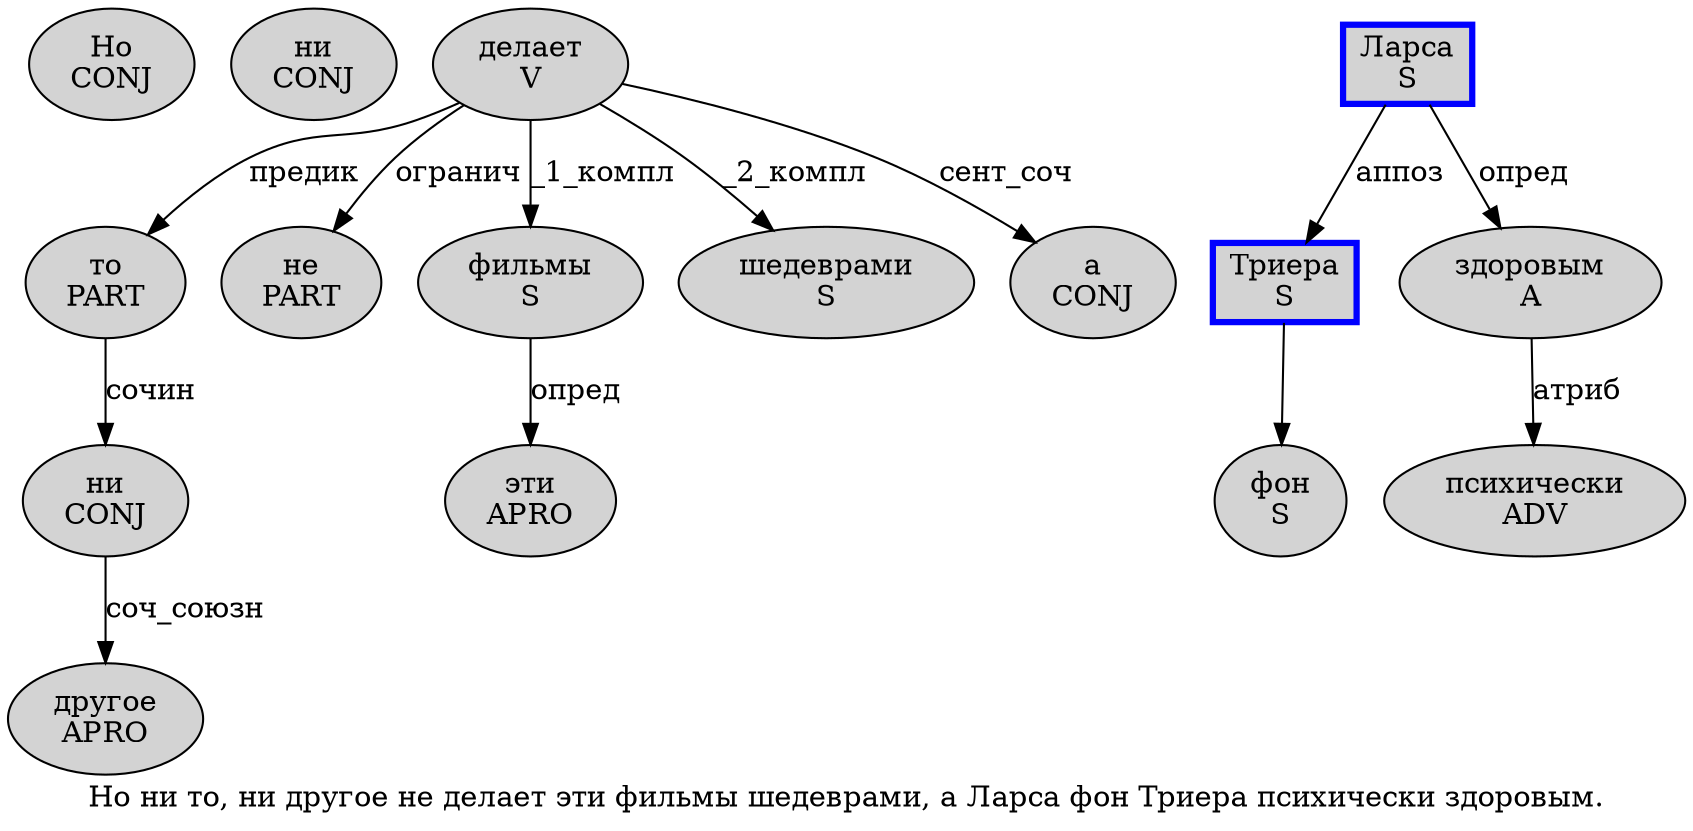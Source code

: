 digraph SENTENCE_1758 {
	graph [label="Но ни то, ни другое не делает эти фильмы шедеврами, а Ларса фон Триера психически здоровым."]
	node [style=filled]
		0 [label="Но
CONJ" color="" fillcolor=lightgray penwidth=1 shape=ellipse]
		1 [label="ни
CONJ" color="" fillcolor=lightgray penwidth=1 shape=ellipse]
		2 [label="то
PART" color="" fillcolor=lightgray penwidth=1 shape=ellipse]
		4 [label="ни
CONJ" color="" fillcolor=lightgray penwidth=1 shape=ellipse]
		5 [label="другое
APRO" color="" fillcolor=lightgray penwidth=1 shape=ellipse]
		6 [label="не
PART" color="" fillcolor=lightgray penwidth=1 shape=ellipse]
		7 [label="делает
V" color="" fillcolor=lightgray penwidth=1 shape=ellipse]
		8 [label="эти
APRO" color="" fillcolor=lightgray penwidth=1 shape=ellipse]
		9 [label="фильмы
S" color="" fillcolor=lightgray penwidth=1 shape=ellipse]
		10 [label="шедеврами
S" color="" fillcolor=lightgray penwidth=1 shape=ellipse]
		12 [label="а
CONJ" color="" fillcolor=lightgray penwidth=1 shape=ellipse]
		13 [label="Ларса
S" color=blue fillcolor=lightgray penwidth=3 shape=box]
		14 [label="фон
S" color="" fillcolor=lightgray penwidth=1 shape=ellipse]
		15 [label="Триера
S" color=blue fillcolor=lightgray penwidth=3 shape=box]
		16 [label="психически
ADV" color="" fillcolor=lightgray penwidth=1 shape=ellipse]
		17 [label="здоровым
A" color="" fillcolor=lightgray penwidth=1 shape=ellipse]
			2 -> 4 [label="сочин"]
			13 -> 15 [label="аппоз"]
			13 -> 17 [label="опред"]
			17 -> 16 [label="атриб"]
			4 -> 5 [label="соч_союзн"]
			7 -> 2 [label="предик"]
			7 -> 6 [label="огранич"]
			7 -> 9 [label="_1_компл"]
			7 -> 10 [label="_2_компл"]
			7 -> 12 [label="сент_соч"]
			9 -> 8 [label="опред"]
			15 -> 14
}